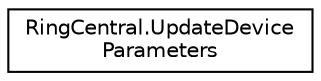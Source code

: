 digraph "Graphical Class Hierarchy"
{
 // LATEX_PDF_SIZE
  edge [fontname="Helvetica",fontsize="10",labelfontname="Helvetica",labelfontsize="10"];
  node [fontname="Helvetica",fontsize="10",shape=record];
  rankdir="LR";
  Node0 [label="RingCentral.UpdateDevice\lParameters",height=0.2,width=0.4,color="black", fillcolor="white", style="filled",URL="$classRingCentral_1_1UpdateDeviceParameters.html",tooltip="Query parameters for operation updateDevice"];
}
